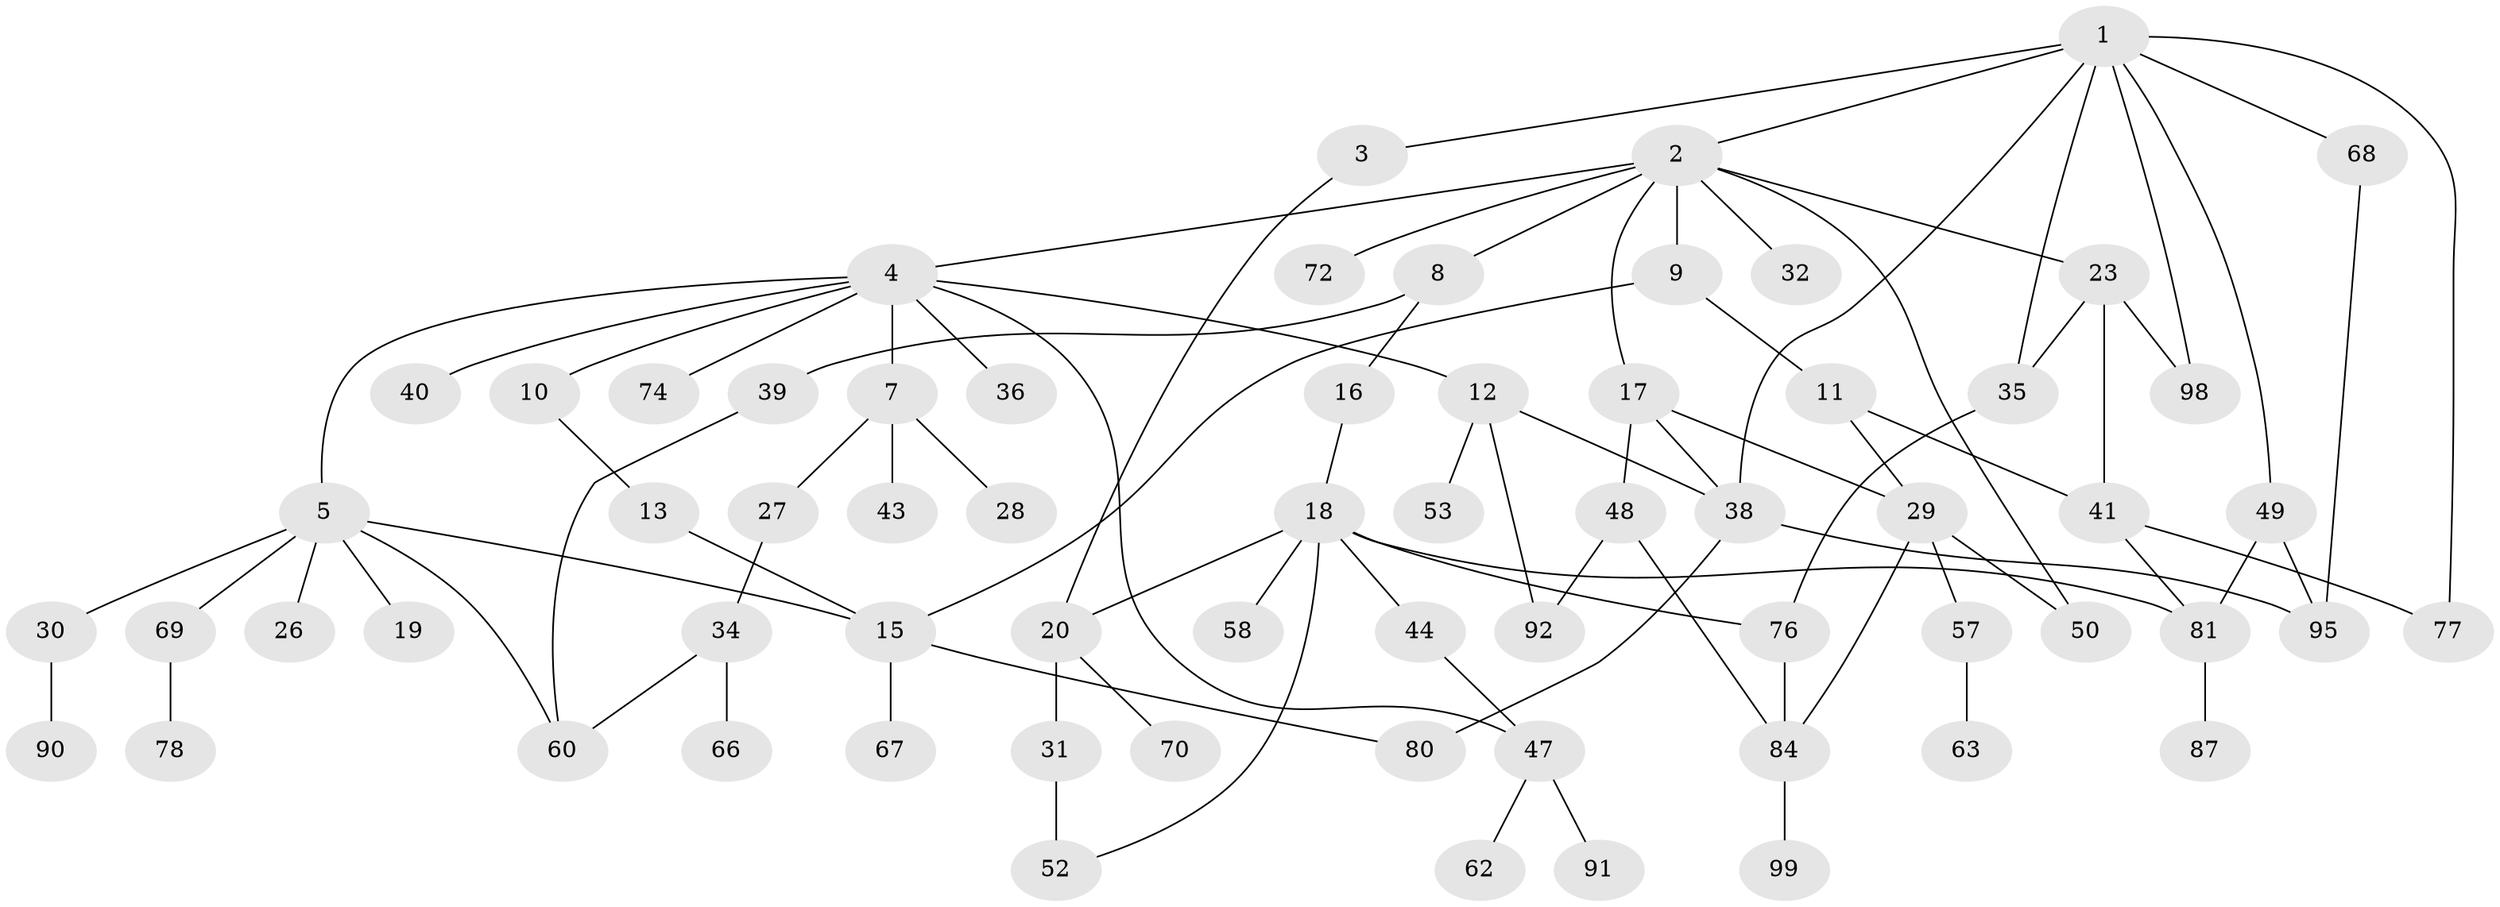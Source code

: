 // original degree distribution, {4: 0.14, 8: 0.01, 2: 0.34, 9: 0.01, 6: 0.01, 3: 0.16, 5: 0.04, 7: 0.01, 1: 0.28}
// Generated by graph-tools (version 1.1) at 2025/54/02/21/25 11:54:43]
// undirected, 66 vertices, 89 edges
graph export_dot {
graph [start="1"]
  node [color=gray90,style=filled];
  1 [super="+6"];
  2 [super="+22"];
  3;
  4 [super="+25"];
  5 [super="+14"];
  7 [super="+21"];
  8 [super="+75"];
  9;
  10;
  11 [super="+45"];
  12 [super="+24"];
  13 [super="+93"];
  15 [super="+65"];
  16;
  17 [super="+54"];
  18 [super="+56"];
  19;
  20 [super="+37"];
  23 [super="+42"];
  26;
  27;
  28 [super="+86"];
  29 [super="+33"];
  30;
  31 [super="+73"];
  32;
  34 [super="+88"];
  35 [super="+64"];
  36;
  38 [super="+46"];
  39 [super="+59"];
  40 [super="+94"];
  41 [super="+71"];
  43;
  44;
  47 [super="+51"];
  48 [super="+61"];
  49 [super="+100"];
  50;
  52 [super="+55"];
  53;
  57;
  58;
  60 [super="+83"];
  62;
  63 [super="+82"];
  66;
  67;
  68;
  69;
  70 [super="+89"];
  72;
  74;
  76;
  77 [super="+79"];
  78;
  80;
  81 [super="+96"];
  84 [super="+85"];
  87;
  90;
  91;
  92;
  95 [super="+97"];
  98;
  99;
  1 -- 2;
  1 -- 3;
  1 -- 38;
  1 -- 98;
  1 -- 35;
  1 -- 68;
  1 -- 49;
  1 -- 77;
  2 -- 4;
  2 -- 8;
  2 -- 9;
  2 -- 17;
  2 -- 23;
  2 -- 32;
  2 -- 72;
  2 -- 50;
  3 -- 20;
  4 -- 5;
  4 -- 7;
  4 -- 10;
  4 -- 12;
  4 -- 40;
  4 -- 74;
  4 -- 47;
  4 -- 36;
  5 -- 15;
  5 -- 30;
  5 -- 19;
  5 -- 69;
  5 -- 26;
  5 -- 60;
  7 -- 28;
  7 -- 43;
  7 -- 27;
  8 -- 16;
  8 -- 39;
  9 -- 11;
  9 -- 15;
  10 -- 13;
  11 -- 29;
  11 -- 41 [weight=2];
  12 -- 53;
  12 -- 92;
  12 -- 38;
  13 -- 15;
  15 -- 80;
  15 -- 67;
  16 -- 18;
  17 -- 48;
  17 -- 29;
  17 -- 38;
  18 -- 44;
  18 -- 52;
  18 -- 58;
  18 -- 76;
  18 -- 20;
  18 -- 81;
  20 -- 31;
  20 -- 70;
  23 -- 98;
  23 -- 35;
  23 -- 41;
  27 -- 34;
  29 -- 84;
  29 -- 57;
  29 -- 50;
  30 -- 90;
  31 -- 52 [weight=2];
  34 -- 66;
  34 -- 60;
  35 -- 76;
  38 -- 80;
  38 -- 95;
  39 -- 60;
  41 -- 77;
  41 -- 81;
  44 -- 47;
  47 -- 62;
  47 -- 91;
  48 -- 84;
  48 -- 92;
  49 -- 95;
  49 -- 81;
  57 -- 63;
  68 -- 95;
  69 -- 78;
  76 -- 84;
  81 -- 87;
  84 -- 99;
}
